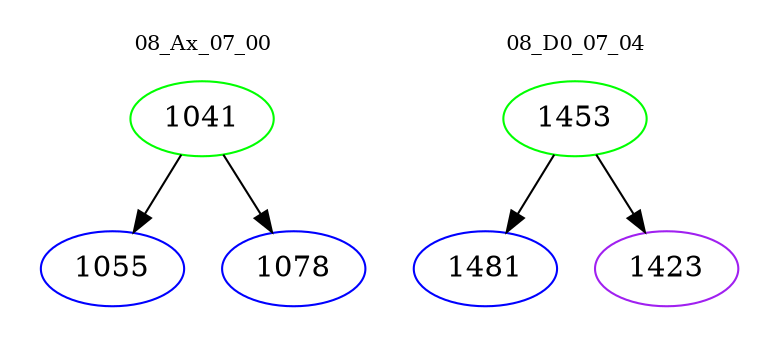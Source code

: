 digraph{
subgraph cluster_0 {
color = white
label = "08_Ax_07_00";
fontsize=10;
T0_1041 [label="1041", color="green"]
T0_1041 -> T0_1055 [color="black"]
T0_1055 [label="1055", color="blue"]
T0_1041 -> T0_1078 [color="black"]
T0_1078 [label="1078", color="blue"]
}
subgraph cluster_1 {
color = white
label = "08_D0_07_04";
fontsize=10;
T1_1453 [label="1453", color="green"]
T1_1453 -> T1_1481 [color="black"]
T1_1481 [label="1481", color="blue"]
T1_1453 -> T1_1423 [color="black"]
T1_1423 [label="1423", color="purple"]
}
}
